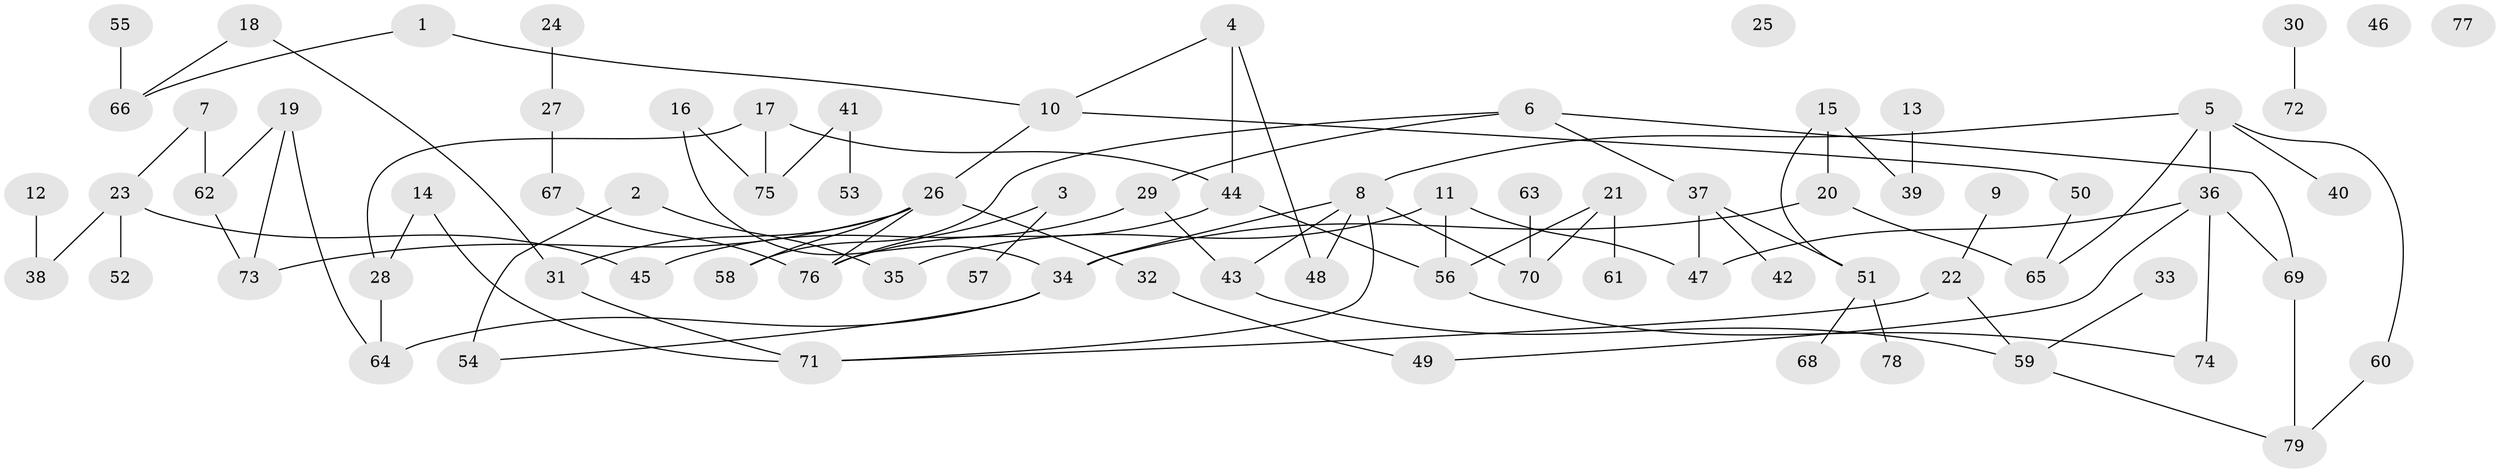 // coarse degree distribution, {2: 0.3404255319148936, 5: 0.10638297872340426, 1: 0.2978723404255319, 4: 0.0425531914893617, 0: 0.06382978723404255, 6: 0.06382978723404255, 8: 0.02127659574468085, 3: 0.06382978723404255}
// Generated by graph-tools (version 1.1) at 2025/42/03/04/25 21:42:42]
// undirected, 79 vertices, 97 edges
graph export_dot {
graph [start="1"]
  node [color=gray90,style=filled];
  1;
  2;
  3;
  4;
  5;
  6;
  7;
  8;
  9;
  10;
  11;
  12;
  13;
  14;
  15;
  16;
  17;
  18;
  19;
  20;
  21;
  22;
  23;
  24;
  25;
  26;
  27;
  28;
  29;
  30;
  31;
  32;
  33;
  34;
  35;
  36;
  37;
  38;
  39;
  40;
  41;
  42;
  43;
  44;
  45;
  46;
  47;
  48;
  49;
  50;
  51;
  52;
  53;
  54;
  55;
  56;
  57;
  58;
  59;
  60;
  61;
  62;
  63;
  64;
  65;
  66;
  67;
  68;
  69;
  70;
  71;
  72;
  73;
  74;
  75;
  76;
  77;
  78;
  79;
  1 -- 10;
  1 -- 66;
  2 -- 35;
  2 -- 54;
  3 -- 57;
  3 -- 76;
  4 -- 10;
  4 -- 44;
  4 -- 48;
  5 -- 8;
  5 -- 36;
  5 -- 40;
  5 -- 60;
  5 -- 65;
  6 -- 29;
  6 -- 37;
  6 -- 58;
  6 -- 69;
  7 -- 23;
  7 -- 62;
  8 -- 34;
  8 -- 43;
  8 -- 48;
  8 -- 70;
  8 -- 71;
  9 -- 22;
  10 -- 26;
  10 -- 50;
  11 -- 35;
  11 -- 47;
  11 -- 56;
  12 -- 38;
  13 -- 39;
  14 -- 28;
  14 -- 71;
  15 -- 20;
  15 -- 39;
  15 -- 51;
  16 -- 34;
  16 -- 75;
  17 -- 28;
  17 -- 44;
  17 -- 75;
  18 -- 31;
  18 -- 66;
  19 -- 62;
  19 -- 64;
  19 -- 73;
  20 -- 34;
  20 -- 65;
  21 -- 56;
  21 -- 61;
  21 -- 70;
  22 -- 59;
  22 -- 71;
  23 -- 38;
  23 -- 45;
  23 -- 52;
  24 -- 27;
  26 -- 31;
  26 -- 32;
  26 -- 58;
  26 -- 73;
  26 -- 76;
  27 -- 67;
  28 -- 64;
  29 -- 43;
  29 -- 45;
  30 -- 72;
  31 -- 71;
  32 -- 49;
  33 -- 59;
  34 -- 54;
  34 -- 64;
  36 -- 47;
  36 -- 49;
  36 -- 69;
  36 -- 74;
  37 -- 42;
  37 -- 47;
  37 -- 51;
  41 -- 53;
  41 -- 75;
  43 -- 59;
  44 -- 56;
  44 -- 76;
  50 -- 65;
  51 -- 68;
  51 -- 78;
  55 -- 66;
  56 -- 74;
  59 -- 79;
  60 -- 79;
  62 -- 73;
  63 -- 70;
  67 -- 76;
  69 -- 79;
}
